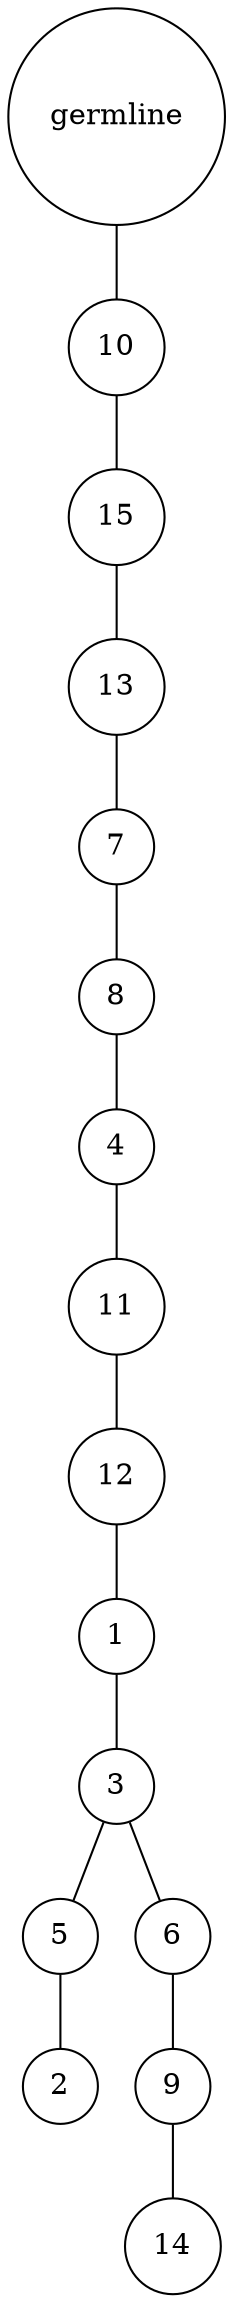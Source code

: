 graph {
	rankdir=UD;
	splines=line;
	node [shape=circle]
	"0x7fbfb48edee0" [label="germline"];
	"0x7fbfb48edf10" [label="10"];
	"0x7fbfb48edee0" -- "0x7fbfb48edf10" ;
	"0x7fbfb48edf40" [label="15"];
	"0x7fbfb48edf10" -- "0x7fbfb48edf40" ;
	"0x7fbfb48edf70" [label="13"];
	"0x7fbfb48edf40" -- "0x7fbfb48edf70" ;
	"0x7fbfb48edfa0" [label="7"];
	"0x7fbfb48edf70" -- "0x7fbfb48edfa0" ;
	"0x7fbfb48edfd0" [label="8"];
	"0x7fbfb48edfa0" -- "0x7fbfb48edfd0" ;
	"0x7fbfdf4f7040" [label="4"];
	"0x7fbfb48edfd0" -- "0x7fbfdf4f7040" ;
	"0x7fbfdf4f7070" [label="11"];
	"0x7fbfdf4f7040" -- "0x7fbfdf4f7070" ;
	"0x7fbfdf4f70a0" [label="12"];
	"0x7fbfdf4f7070" -- "0x7fbfdf4f70a0" ;
	"0x7fbfdf4f70d0" [label="1"];
	"0x7fbfdf4f70a0" -- "0x7fbfdf4f70d0" ;
	"0x7fbfdf4f7100" [label="3"];
	"0x7fbfdf4f70d0" -- "0x7fbfdf4f7100" ;
	"0x7fbfdf4f7130" [label="5"];
	"0x7fbfdf4f7100" -- "0x7fbfdf4f7130" ;
	"0x7fbfdf4f7160" [label="2"];
	"0x7fbfdf4f7130" -- "0x7fbfdf4f7160" ;
	"0x7fbfdf4f7190" [label="6"];
	"0x7fbfdf4f7100" -- "0x7fbfdf4f7190" ;
	"0x7fbfdf4f71c0" [label="9"];
	"0x7fbfdf4f7190" -- "0x7fbfdf4f71c0" ;
	"0x7fbfdf4f71f0" [label="14"];
	"0x7fbfdf4f71c0" -- "0x7fbfdf4f71f0" ;
}
